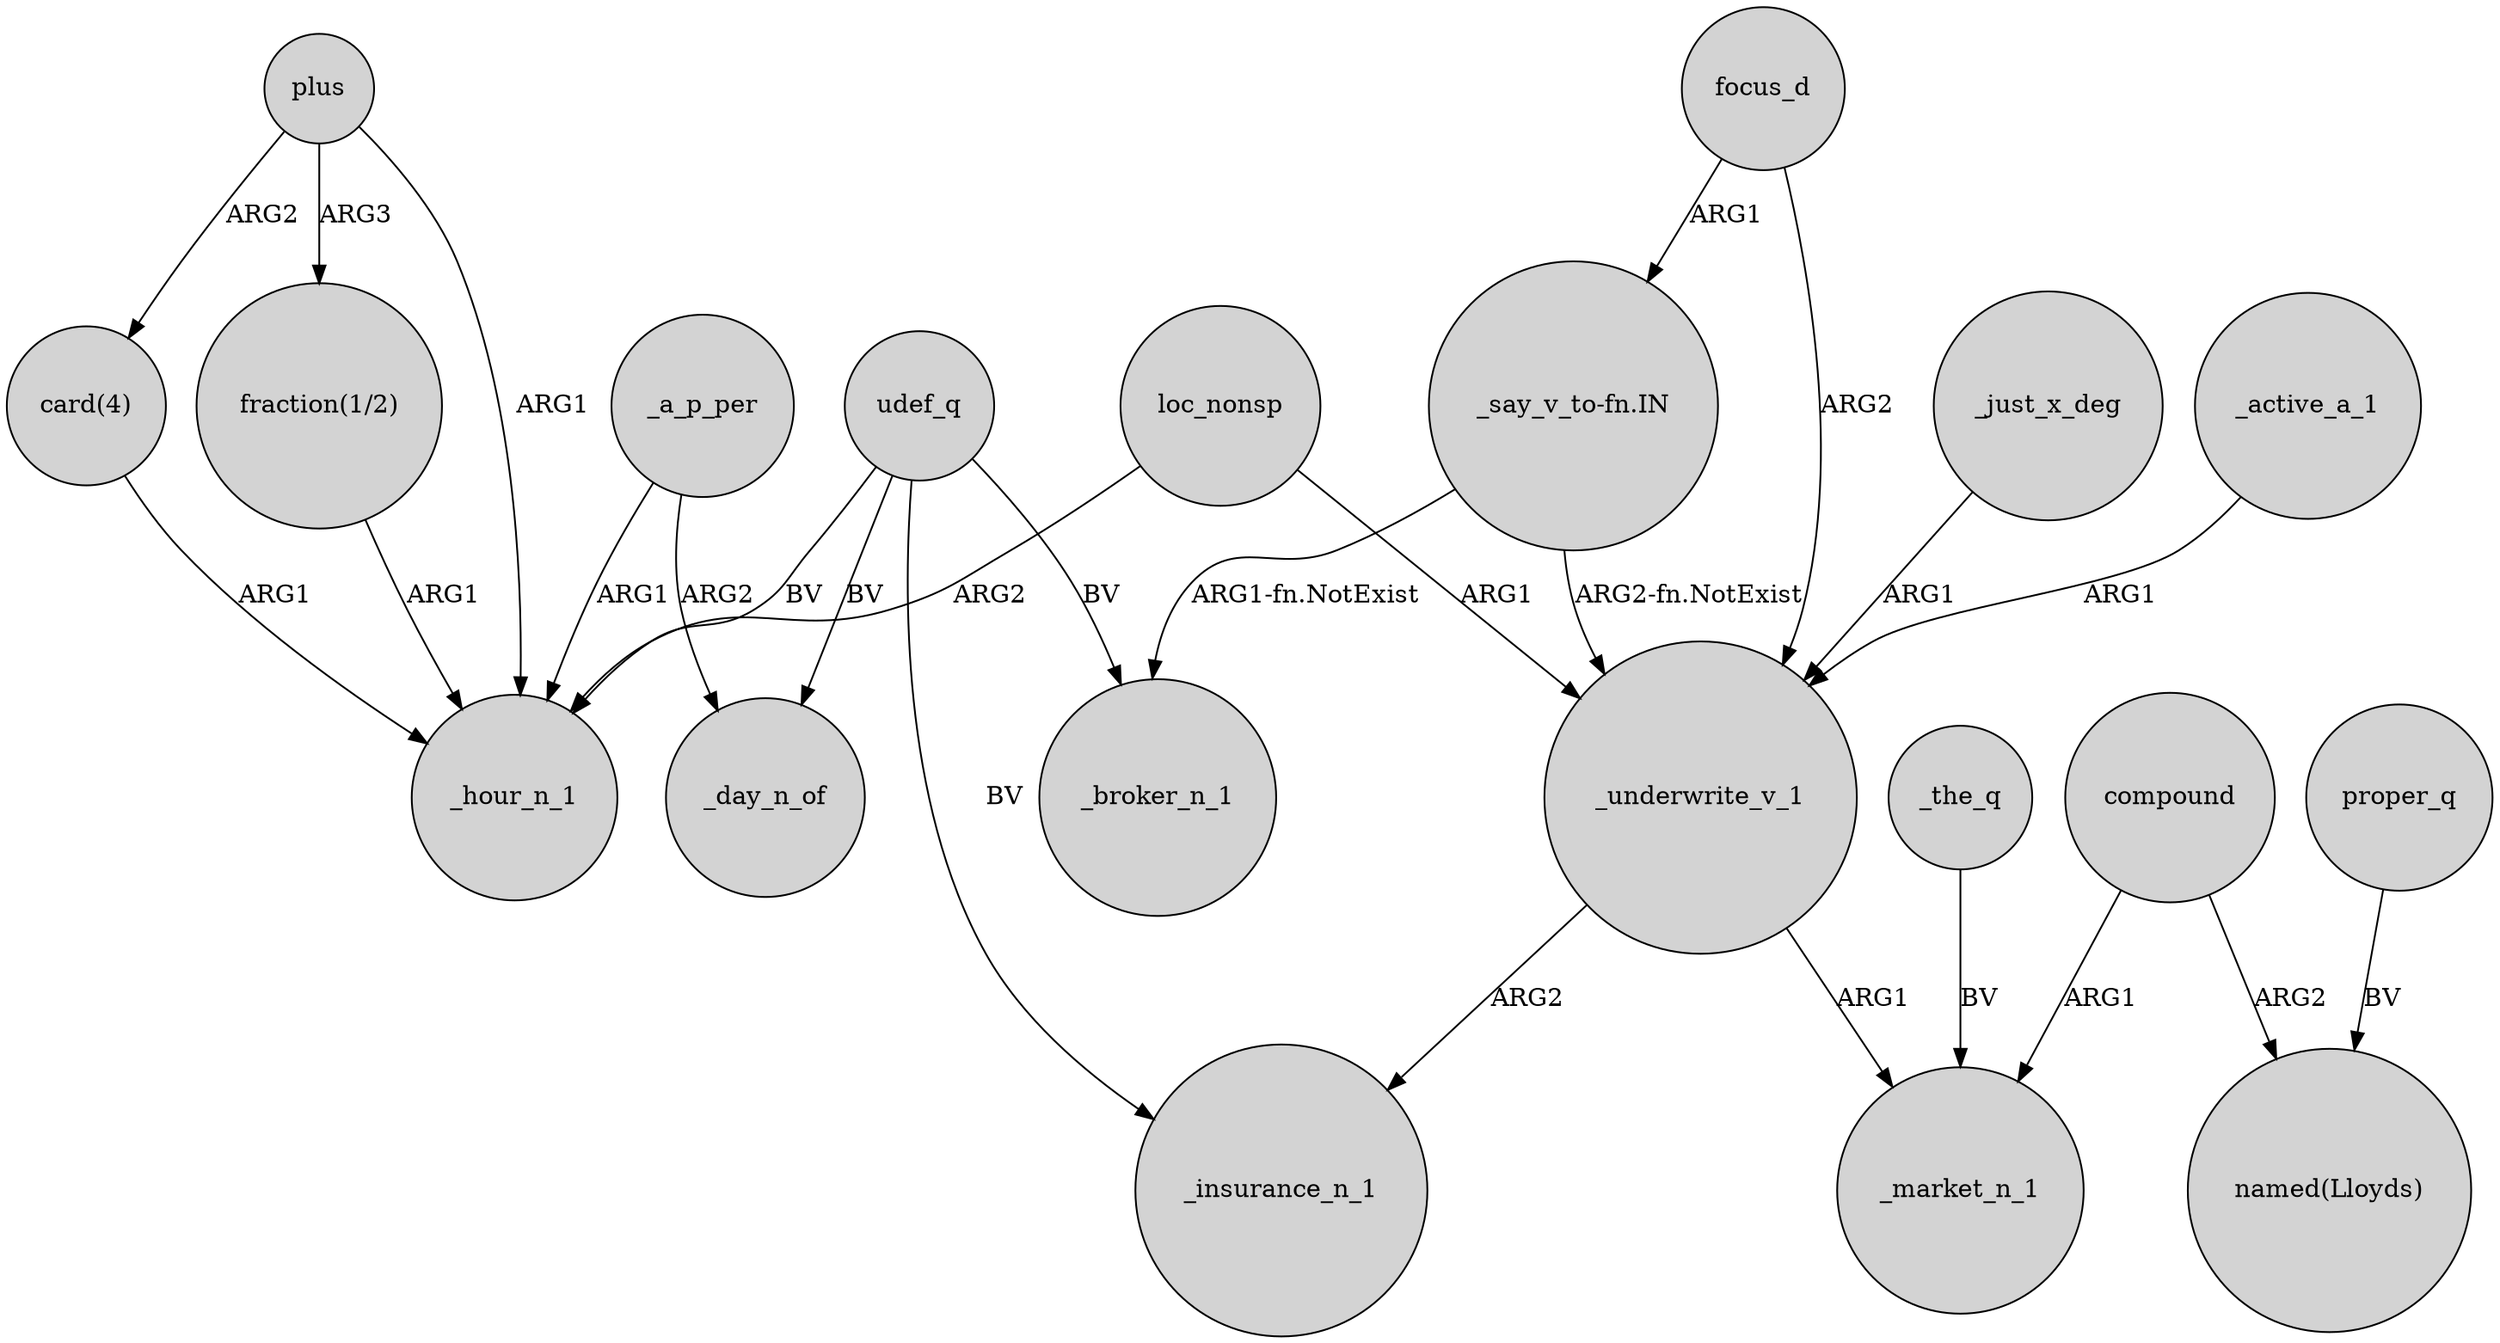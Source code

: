 digraph {
	node [shape=circle style=filled]
	"fraction(1/2)" -> _hour_n_1 [label=ARG1]
	focus_d -> _underwrite_v_1 [label=ARG2]
	_a_p_per -> _day_n_of [label=ARG2]
	loc_nonsp -> _hour_n_1 [label=ARG2]
	udef_q -> _insurance_n_1 [label=BV]
	"_say_v_to-fn.IN" -> _broker_n_1 [label="ARG1-fn.NotExist"]
	udef_q -> _hour_n_1 [label=BV]
	plus -> _hour_n_1 [label=ARG1]
	_a_p_per -> _hour_n_1 [label=ARG1]
	udef_q -> _day_n_of [label=BV]
	loc_nonsp -> _underwrite_v_1 [label=ARG1]
	compound -> "named(Lloyds)" [label=ARG2]
	"_say_v_to-fn.IN" -> _underwrite_v_1 [label="ARG2-fn.NotExist"]
	plus -> "card(4)" [label=ARG2]
	"card(4)" -> _hour_n_1 [label=ARG1]
	plus -> "fraction(1/2)" [label=ARG3]
	_underwrite_v_1 -> _market_n_1 [label=ARG1]
	compound -> _market_n_1 [label=ARG1]
	_underwrite_v_1 -> _insurance_n_1 [label=ARG2]
	_the_q -> _market_n_1 [label=BV]
	udef_q -> _broker_n_1 [label=BV]
	_just_x_deg -> _underwrite_v_1 [label=ARG1]
	proper_q -> "named(Lloyds)" [label=BV]
	_active_a_1 -> _underwrite_v_1 [label=ARG1]
	focus_d -> "_say_v_to-fn.IN" [label=ARG1]
}
